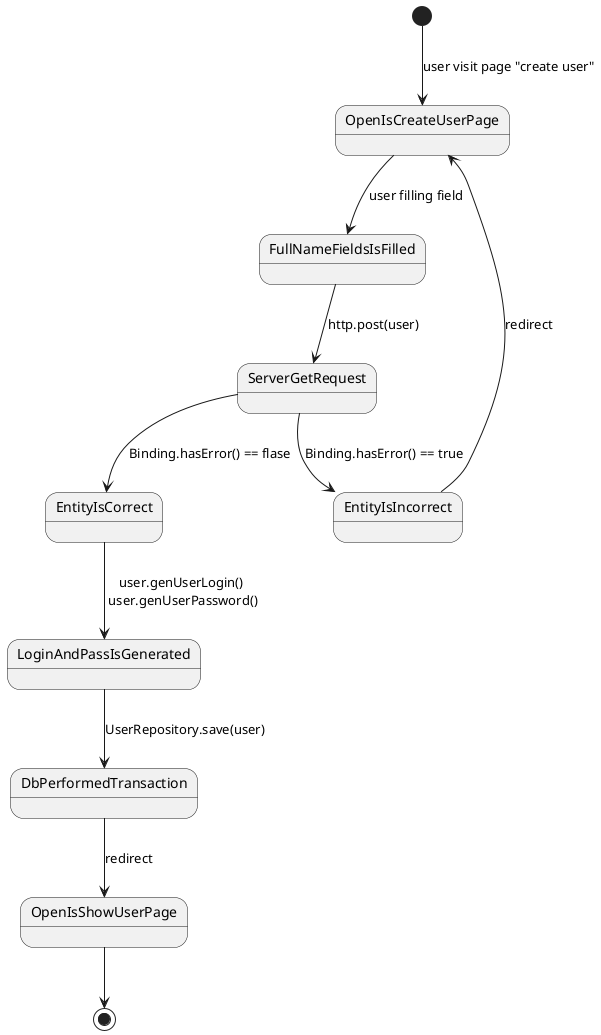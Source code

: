 @startuml
[*] --> OpenIsCreateUserPage: user visit page "create user"
OpenIsCreateUserPage --> FullNameFieldsIsFilled: user filling field
FullNameFieldsIsFilled --> ServerGetRequest : http.post(user)
ServerGetRequest --> EntityIsCorrect : Binding.hasError() == flase
ServerGetRequest --> EntityIsIncorrect : Binding.hasError() == true
EntityIsIncorrect --> OpenIsCreateUserPage : redirect
EntityIsCorrect --> LoginAndPassIsGenerated : user.genUserLogin()\n user.genUserPassword()
LoginAndPassIsGenerated --> DbPerformedTransaction : UserRepository.save(user)
DbPerformedTransaction --> OpenIsShowUserPage : redirect
OpenIsShowUserPage --> [*]


'LoginAndPassIsGenerated: genUserLogin(User new_user)\n genUserPassword(User new_user)
'LoginAndPassIsGenerated --> SaveButtonIsPress
'SaveButtonIsPress --> RequestForBD : UserRepository.getUserByName(User new_user)    \n
'RequestForBD --> ShowMessageSuccess : Model.setViewName()   \n
'RequestForBD --> ShowMessageIncorrectFullName : Model.setViewName('Error message')  \n
'ShowMessageSuccess --> [*]
'ShowMessageIncorrectFullName --> [*]


'state PageIsOpen : user with empty field
'state FullNameFieldsIsFilled : user with filling first name and last name
'state LoginAndPassIsGenerated : Filling Login and Pass fields    \n
'state SaveButtonIsPress
'state RequestForBD
'state ShowMessageSuccess
'state ShowMessageIncorrectFullName
@enduml